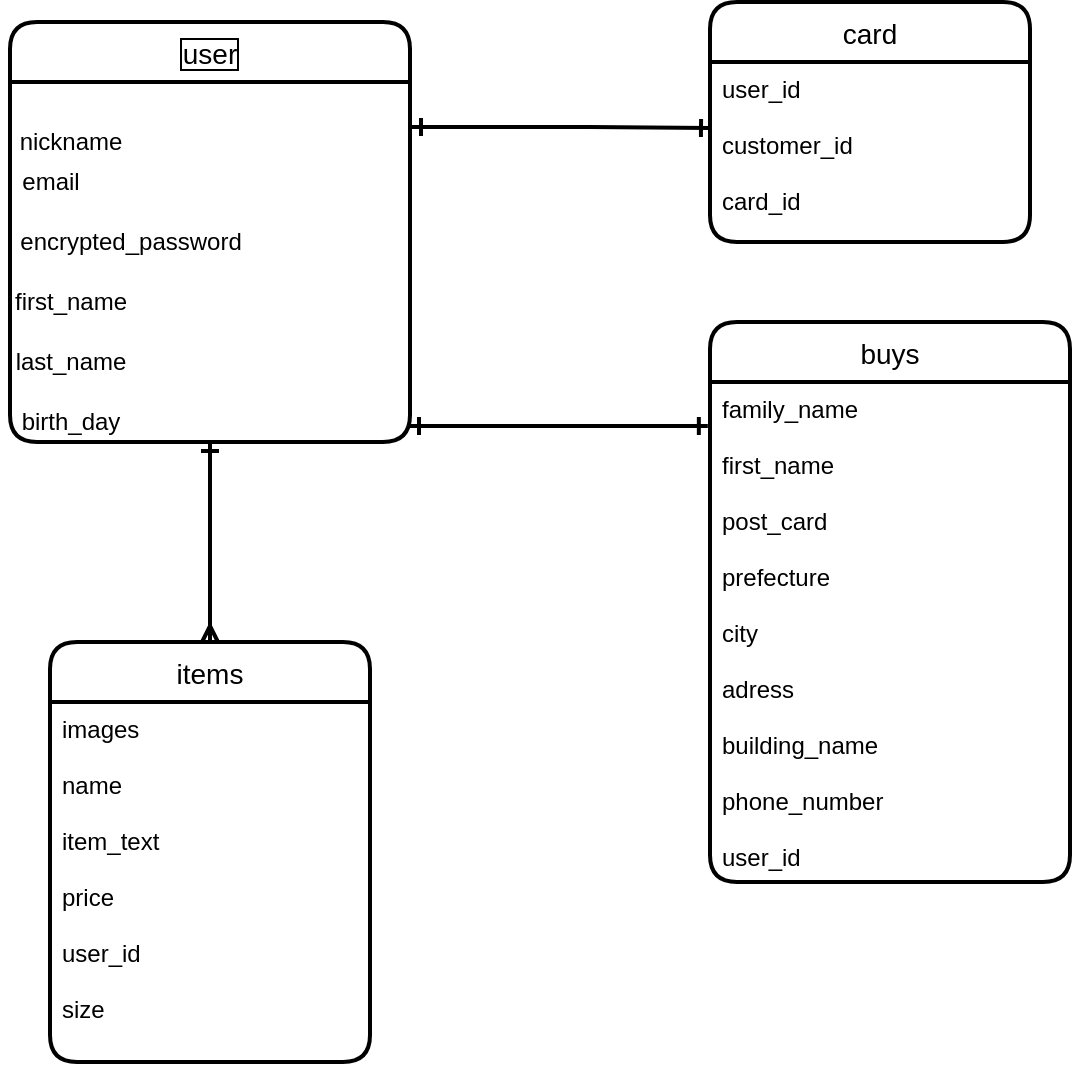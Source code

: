 <mxfile>
    <diagram id="5-2l7ZjUflEDo1T7AVGT" name="ページ1">
        <mxGraphModel dx="761" dy="526" grid="1" gridSize="10" guides="0" tooltips="1" connect="0" arrows="0" fold="1" page="1" pageScale="1" pageWidth="827" pageHeight="1169" math="0" shadow="0">
            <root>
                <mxCell id="0"/>
                <mxCell id="1" parent="0"/>
                <mxCell id="112" style="edgeStyle=orthogonalEdgeStyle;rounded=0;orthogonalLoop=1;jettySize=auto;html=1;exitX=0.5;exitY=1;exitDx=0;exitDy=0;endArrow=ERmany;endFill=0;endSize=5;strokeWidth=2;fontSize=11;startArrow=ERone;startFill=0;" edge="1" parent="1" source="10">
                    <mxGeometry relative="1" as="geometry">
                        <mxPoint x="140" y="340" as="targetPoint"/>
                    </mxGeometry>
                </mxCell>
                <mxCell id="113" style="edgeStyle=orthogonalEdgeStyle;rounded=0;orthogonalLoop=1;jettySize=auto;html=1;exitX=1;exitY=0.25;exitDx=0;exitDy=0;entryX=0;entryY=0.367;entryDx=0;entryDy=0;entryPerimeter=0;endArrow=ERone;endFill=0;strokeWidth=2;fontSize=11;sourcePerimeterSpacing=6;targetPerimeterSpacing=5;" edge="1" parent="1" source="10" target="93">
                    <mxGeometry relative="1" as="geometry">
                        <Array as="points">
                            <mxPoint x="330" y="83"/>
                        </Array>
                    </mxGeometry>
                </mxCell>
                <mxCell id="129" style="edgeStyle=orthogonalEdgeStyle;rounded=0;orthogonalLoop=1;jettySize=auto;html=1;entryX=-0.006;entryY=0.088;entryDx=0;entryDy=0;entryPerimeter=0;sourcePerimeterSpacing=6;endArrow=ERone;endFill=0;targetPerimeterSpacing=5;strokeWidth=2;fontSize=11;startArrow=ERone;startFill=0;" edge="1" parent="1" target="96">
                    <mxGeometry relative="1" as="geometry">
                        <mxPoint x="240" y="232" as="sourcePoint"/>
                        <Array as="points">
                            <mxPoint x="260" y="232"/>
                            <mxPoint x="260" y="232"/>
                        </Array>
                    </mxGeometry>
                </mxCell>
                <mxCell id="10" value="user" style="swimlane;childLayout=stackLayout;horizontal=1;startSize=30;horizontalStack=0;rounded=1;fontSize=14;fontStyle=0;strokeWidth=2;resizeParent=0;resizeLast=1;shadow=0;dashed=0;align=center;direction=east;verticalAlign=middle;labelPosition=center;verticalLabelPosition=middle;labelBorderColor=#000000;" vertex="1" parent="1">
                    <mxGeometry x="40" y="30" width="200" height="210" as="geometry"/>
                </mxCell>
                <mxCell id="77" value="nickname&lt;br&gt;" style="text;html=1;align=center;verticalAlign=middle;resizable=0;points=[];autosize=1;" vertex="1" parent="1">
                    <mxGeometry x="35" y="80" width="70" height="20" as="geometry"/>
                </mxCell>
                <mxCell id="78" value="email" style="text;html=1;align=center;verticalAlign=middle;resizable=0;points=[];autosize=1;" vertex="1" parent="1">
                    <mxGeometry x="40" y="100" width="40" height="20" as="geometry"/>
                </mxCell>
                <mxCell id="84" value="first_name" style="text;html=1;align=center;verticalAlign=middle;resizable=0;points=[];autosize=1;" vertex="1" parent="1">
                    <mxGeometry x="35" y="160" width="70" height="20" as="geometry"/>
                </mxCell>
                <mxCell id="85" value="last_name" style="text;html=1;align=center;verticalAlign=middle;resizable=0;points=[];autosize=1;" vertex="1" parent="1">
                    <mxGeometry x="35" y="190" width="70" height="20" as="geometry"/>
                </mxCell>
                <mxCell id="86" value="birth_day" style="text;html=1;align=center;verticalAlign=middle;resizable=0;points=[];autosize=1;" vertex="1" parent="1">
                    <mxGeometry x="40" y="220" width="60" height="20" as="geometry"/>
                </mxCell>
                <mxCell id="87" value="items" style="swimlane;childLayout=stackLayout;horizontal=1;startSize=30;horizontalStack=0;rounded=1;fontSize=14;fontStyle=0;strokeWidth=2;resizeParent=0;resizeLast=1;shadow=0;dashed=0;align=center;fillColor=none;" vertex="1" parent="1">
                    <mxGeometry x="60" y="340" width="160" height="210" as="geometry"/>
                </mxCell>
                <mxCell id="90" value="images&#10;&#10;name&#10;&#10;item_text&#10;&#10;price&#10;&#10;user_id&#10;&#10;size&#10;&#10;&#10;&#10;&#10;&#10;" style="align=left;strokeColor=none;fillColor=none;spacingLeft=4;fontSize=12;verticalAlign=top;resizable=0;rotatable=0;part=1;" vertex="1" parent="87">
                    <mxGeometry y="30" width="160" height="180" as="geometry"/>
                </mxCell>
                <mxCell id="92" value="card" style="swimlane;childLayout=stackLayout;horizontal=1;startSize=30;horizontalStack=0;rounded=1;fontSize=14;fontStyle=0;strokeWidth=2;resizeParent=0;resizeLast=1;shadow=0;dashed=0;align=center;fillColor=none;" vertex="1" parent="1">
                    <mxGeometry x="390" y="20" width="160" height="120" as="geometry"/>
                </mxCell>
                <mxCell id="93" value="user_id&#10;&#10;customer_id&#10;&#10;card_id" style="align=left;strokeColor=none;fillColor=none;spacingLeft=4;fontSize=12;verticalAlign=top;resizable=0;rotatable=0;part=1;" vertex="1" parent="92">
                    <mxGeometry y="30" width="160" height="90" as="geometry"/>
                </mxCell>
                <mxCell id="95" value="buys" style="swimlane;childLayout=stackLayout;horizontal=1;startSize=30;horizontalStack=0;rounded=1;fontSize=14;fontStyle=0;strokeWidth=2;resizeParent=0;resizeLast=1;shadow=0;dashed=0;align=center;fillColor=none;" vertex="1" parent="1">
                    <mxGeometry x="390" y="180" width="180" height="280" as="geometry"/>
                </mxCell>
                <mxCell id="96" value="family_name&#10;&#10;first_name&#10;&#10;post_card&#10;&#10;prefecture&#10;&#10;city&#10;&#10;adress&#10;&#10;building_name&#10;&#10;phone_number&#10;&#10;user_id&#10;" style="align=left;strokeColor=none;fillColor=none;spacingLeft=4;fontSize=12;verticalAlign=top;resizable=0;rotatable=0;part=1;" vertex="1" parent="95">
                    <mxGeometry y="30" width="180" height="250" as="geometry"/>
                </mxCell>
                <mxCell id="98" style="edgeStyle=orthogonalEdgeStyle;rounded=0;orthogonalLoop=1;jettySize=auto;html=1;exitX=0.5;exitY=1;exitDx=0;exitDy=0;" edge="1" parent="95" source="96" target="96">
                    <mxGeometry relative="1" as="geometry"/>
                </mxCell>
                <mxCell id="100" style="edgeStyle=orthogonalEdgeStyle;rounded=0;orthogonalLoop=1;jettySize=auto;html=1;exitX=0.5;exitY=1;exitDx=0;exitDy=0;" edge="1" parent="95" source="96" target="96">
                    <mxGeometry relative="1" as="geometry"/>
                </mxCell>
                <mxCell id="120" style="edgeStyle=orthogonalEdgeStyle;rounded=0;orthogonalLoop=1;jettySize=auto;html=1;exitX=1;exitY=0.25;exitDx=0;exitDy=0;endArrow=ERone;endFill=0;strokeWidth=2;fontSize=11;sourcePerimeterSpacing=6;targetPerimeterSpacing=5;" edge="1" parent="1" source="10">
                    <mxGeometry relative="1" as="geometry">
                        <mxPoint x="250" y="92.5" as="sourcePoint"/>
                        <mxPoint x="250" y="83" as="targetPoint"/>
                    </mxGeometry>
                </mxCell>
                <mxCell id="151" value="encrypted_password" style="text;html=1;align=center;verticalAlign=middle;resizable=0;points=[];autosize=1;" vertex="1" parent="1">
                    <mxGeometry x="35" y="130" width="130" height="20" as="geometry"/>
                </mxCell>
            </root>
        </mxGraphModel>
    </diagram>
</mxfile>